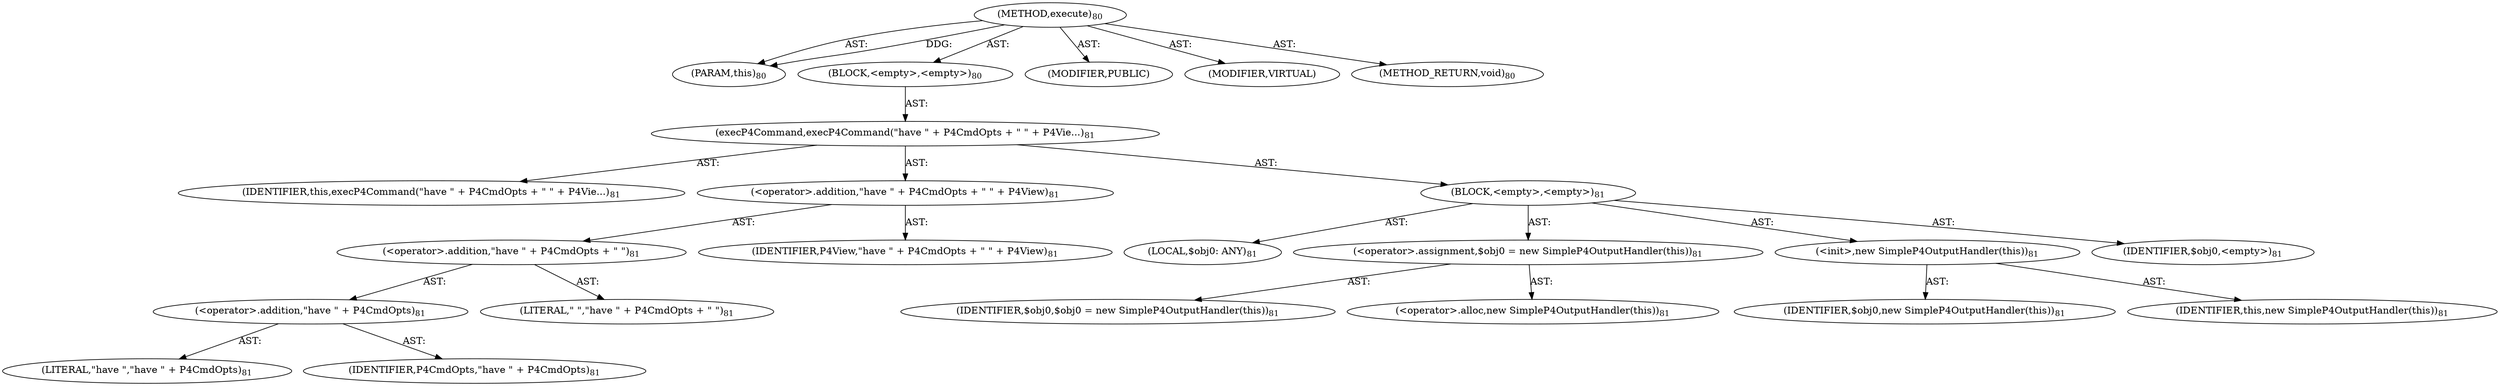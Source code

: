 digraph "execute" {  
"111669149696" [label = <(METHOD,execute)<SUB>80</SUB>> ]
"115964116992" [label = <(PARAM,this)<SUB>80</SUB>> ]
"25769803776" [label = <(BLOCK,&lt;empty&gt;,&lt;empty&gt;)<SUB>80</SUB>> ]
"30064771072" [label = <(execP4Command,execP4Command(&quot;have &quot; + P4CmdOpts + &quot; &quot; + P4Vie...)<SUB>81</SUB>> ]
"68719476737" [label = <(IDENTIFIER,this,execP4Command(&quot;have &quot; + P4CmdOpts + &quot; &quot; + P4Vie...)<SUB>81</SUB>> ]
"30064771073" [label = <(&lt;operator&gt;.addition,&quot;have &quot; + P4CmdOpts + &quot; &quot; + P4View)<SUB>81</SUB>> ]
"30064771074" [label = <(&lt;operator&gt;.addition,&quot;have &quot; + P4CmdOpts + &quot; &quot;)<SUB>81</SUB>> ]
"30064771075" [label = <(&lt;operator&gt;.addition,&quot;have &quot; + P4CmdOpts)<SUB>81</SUB>> ]
"90194313216" [label = <(LITERAL,&quot;have &quot;,&quot;have &quot; + P4CmdOpts)<SUB>81</SUB>> ]
"68719476738" [label = <(IDENTIFIER,P4CmdOpts,&quot;have &quot; + P4CmdOpts)<SUB>81</SUB>> ]
"90194313217" [label = <(LITERAL,&quot; &quot;,&quot;have &quot; + P4CmdOpts + &quot; &quot;)<SUB>81</SUB>> ]
"68719476739" [label = <(IDENTIFIER,P4View,&quot;have &quot; + P4CmdOpts + &quot; &quot; + P4View)<SUB>81</SUB>> ]
"25769803777" [label = <(BLOCK,&lt;empty&gt;,&lt;empty&gt;)<SUB>81</SUB>> ]
"94489280512" [label = <(LOCAL,$obj0: ANY)<SUB>81</SUB>> ]
"30064771076" [label = <(&lt;operator&gt;.assignment,$obj0 = new SimpleP4OutputHandler(this))<SUB>81</SUB>> ]
"68719476740" [label = <(IDENTIFIER,$obj0,$obj0 = new SimpleP4OutputHandler(this))<SUB>81</SUB>> ]
"30064771077" [label = <(&lt;operator&gt;.alloc,new SimpleP4OutputHandler(this))<SUB>81</SUB>> ]
"30064771078" [label = <(&lt;init&gt;,new SimpleP4OutputHandler(this))<SUB>81</SUB>> ]
"68719476741" [label = <(IDENTIFIER,$obj0,new SimpleP4OutputHandler(this))<SUB>81</SUB>> ]
"68719476736" [label = <(IDENTIFIER,this,new SimpleP4OutputHandler(this))<SUB>81</SUB>> ]
"68719476742" [label = <(IDENTIFIER,$obj0,&lt;empty&gt;)<SUB>81</SUB>> ]
"133143986176" [label = <(MODIFIER,PUBLIC)> ]
"133143986177" [label = <(MODIFIER,VIRTUAL)> ]
"128849018880" [label = <(METHOD_RETURN,void)<SUB>80</SUB>> ]
  "111669149696" -> "115964116992"  [ label = "AST: "] 
  "111669149696" -> "25769803776"  [ label = "AST: "] 
  "111669149696" -> "133143986176"  [ label = "AST: "] 
  "111669149696" -> "133143986177"  [ label = "AST: "] 
  "111669149696" -> "128849018880"  [ label = "AST: "] 
  "25769803776" -> "30064771072"  [ label = "AST: "] 
  "30064771072" -> "68719476737"  [ label = "AST: "] 
  "30064771072" -> "30064771073"  [ label = "AST: "] 
  "30064771072" -> "25769803777"  [ label = "AST: "] 
  "30064771073" -> "30064771074"  [ label = "AST: "] 
  "30064771073" -> "68719476739"  [ label = "AST: "] 
  "30064771074" -> "30064771075"  [ label = "AST: "] 
  "30064771074" -> "90194313217"  [ label = "AST: "] 
  "30064771075" -> "90194313216"  [ label = "AST: "] 
  "30064771075" -> "68719476738"  [ label = "AST: "] 
  "25769803777" -> "94489280512"  [ label = "AST: "] 
  "25769803777" -> "30064771076"  [ label = "AST: "] 
  "25769803777" -> "30064771078"  [ label = "AST: "] 
  "25769803777" -> "68719476742"  [ label = "AST: "] 
  "30064771076" -> "68719476740"  [ label = "AST: "] 
  "30064771076" -> "30064771077"  [ label = "AST: "] 
  "30064771078" -> "68719476741"  [ label = "AST: "] 
  "30064771078" -> "68719476736"  [ label = "AST: "] 
  "111669149696" -> "115964116992"  [ label = "DDG: "] 
}
